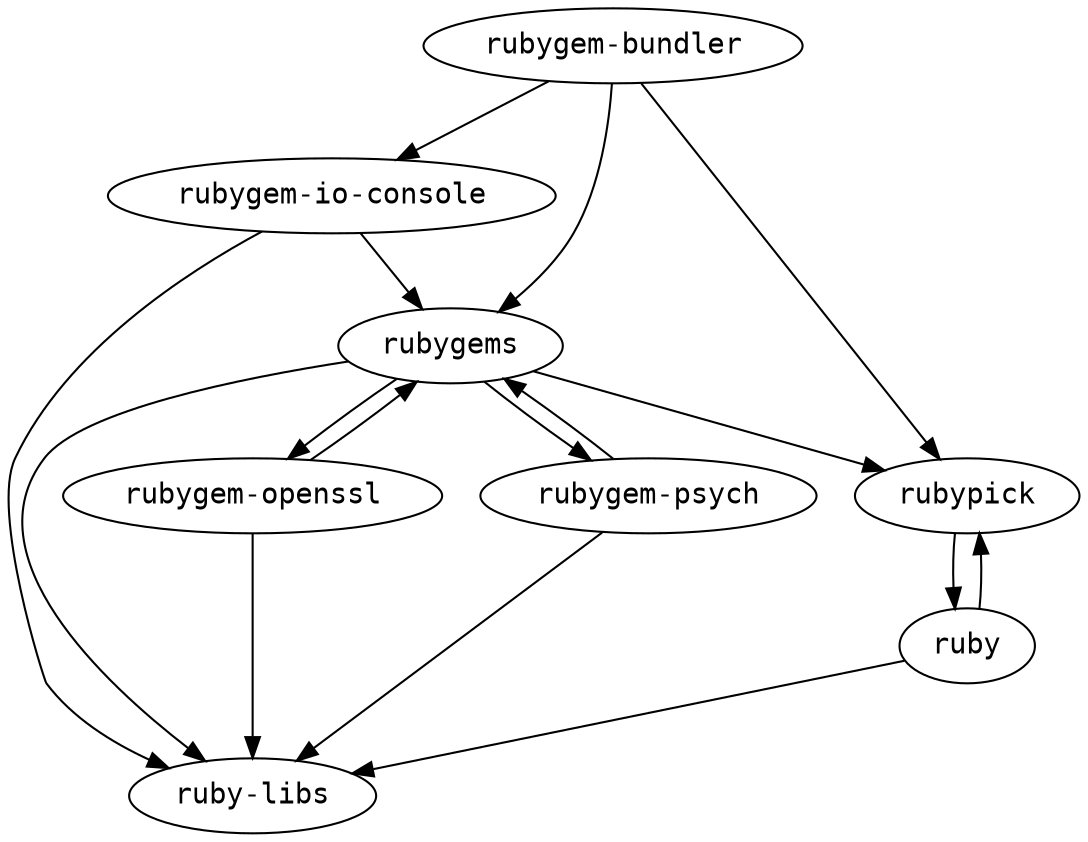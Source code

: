 strict digraph G {
node [fontname=monospace];
  "rubygem-bundler" -> "rubygem-io-console";
  "rubygem-bundler" -> "rubygems";
  "rubygem-bundler" -> "rubypick";
  "rubygem-io-console" -> "rubygems";
  "rubygem-io-console" -> "ruby-libs";
  "rubygem-openssl" -> "rubygems";
  "rubygem-openssl" -> "ruby-libs";
  "rubygem-psych" -> "rubygems";
  "rubygem-psych" -> "ruby-libs";
  "rubygems" -> "rubygem-openssl";
  "rubygems" -> "rubygem-psych";
  "rubygems" -> "ruby-libs";
  "rubygems" -> "rubypick";
  "rubypick" -> "ruby";
  "ruby" -> "ruby-libs";
  "ruby" -> "rubypick";
}

